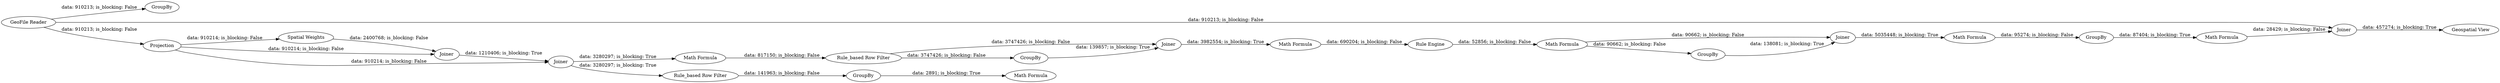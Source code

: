 digraph {
	"-6643538478364455661_14" [label="Math Formula"]
	"-6643538478364455661_18" [label=Joiner]
	"-6643538478364455661_20" [label=GroupBy]
	"-6643538478364455661_10" [label="Math Formula"]
	"-6643538478364455661_2" [label=GroupBy]
	"-6643538478364455661_4" [label="Spatial Weights"]
	"-6643538478364455661_11" [label="Rule_based Row Filter"]
	"-6643538478364455661_8" [label=GroupBy]
	"-6643538478364455661_17" [label=GroupBy]
	"-6643538478364455661_5" [label=Joiner]
	"-6643538478364455661_6" [label=Joiner]
	"-6643538478364455661_13" [label=Joiner]
	"-6643538478364455661_9" [label="Math Formula"]
	"-6643538478364455661_15" [label="Rule Engine"]
	"-6643538478364455661_7" [label="Rule_based Row Filter"]
	"-6643538478364455661_22" [label=Joiner]
	"-6643538478364455661_19" [label="Math Formula"]
	"-6643538478364455661_3" [label=Projection]
	"-6643538478364455661_1" [label="GeoFile Reader"]
	"-6643538478364455661_16" [label="Math Formula"]
	"-6643538478364455661_21" [label="Math Formula"]
	"-6643538478364455661_23" [label="Geospatial View"]
	"-6643538478364455661_12" [label=GroupBy]
	"-6643538478364455661_1" -> "-6643538478364455661_22" [label="data: 910213; is_blocking: False"]
	"-6643538478364455661_12" -> "-6643538478364455661_13" [label="data: 139857; is_blocking: True"]
	"-6643538478364455661_1" -> "-6643538478364455661_2" [label="data: 910213; is_blocking: False"]
	"-6643538478364455661_4" -> "-6643538478364455661_5" [label="data: 2400768; is_blocking: False"]
	"-6643538478364455661_17" -> "-6643538478364455661_18" [label="data: 138081; is_blocking: True"]
	"-6643538478364455661_3" -> "-6643538478364455661_5" [label="data: 910214; is_blocking: False"]
	"-6643538478364455661_11" -> "-6643538478364455661_13" [label="data: 3747426; is_blocking: False"]
	"-6643538478364455661_10" -> "-6643538478364455661_11" [label="data: 817150; is_blocking: False"]
	"-6643538478364455661_20" -> "-6643538478364455661_21" [label="data: 87404; is_blocking: True"]
	"-6643538478364455661_1" -> "-6643538478364455661_3" [label="data: 910213; is_blocking: False"]
	"-6643538478364455661_13" -> "-6643538478364455661_14" [label="data: 3982554; is_blocking: True"]
	"-6643538478364455661_8" -> "-6643538478364455661_9" [label="data: 2891; is_blocking: True"]
	"-6643538478364455661_6" -> "-6643538478364455661_7" [label="data: 3280297; is_blocking: True"]
	"-6643538478364455661_18" -> "-6643538478364455661_19" [label="data: 5035448; is_blocking: True"]
	"-6643538478364455661_11" -> "-6643538478364455661_12" [label="data: 3747426; is_blocking: False"]
	"-6643538478364455661_16" -> "-6643538478364455661_18" [label="data: 90662; is_blocking: False"]
	"-6643538478364455661_6" -> "-6643538478364455661_10" [label="data: 3280297; is_blocking: True"]
	"-6643538478364455661_16" -> "-6643538478364455661_17" [label="data: 90662; is_blocking: False"]
	"-6643538478364455661_19" -> "-6643538478364455661_20" [label="data: 95274; is_blocking: False"]
	"-6643538478364455661_15" -> "-6643538478364455661_16" [label="data: 52856; is_blocking: False"]
	"-6643538478364455661_7" -> "-6643538478364455661_8" [label="data: 141963; is_blocking: False"]
	"-6643538478364455661_3" -> "-6643538478364455661_6" [label="data: 910214; is_blocking: False"]
	"-6643538478364455661_14" -> "-6643538478364455661_15" [label="data: 690204; is_blocking: False"]
	"-6643538478364455661_5" -> "-6643538478364455661_6" [label="data: 1210406; is_blocking: True"]
	"-6643538478364455661_21" -> "-6643538478364455661_22" [label="data: 28429; is_blocking: False"]
	"-6643538478364455661_22" -> "-6643538478364455661_23" [label="data: 457274; is_blocking: True"]
	"-6643538478364455661_3" -> "-6643538478364455661_4" [label="data: 910214; is_blocking: False"]
	rankdir=LR
}
